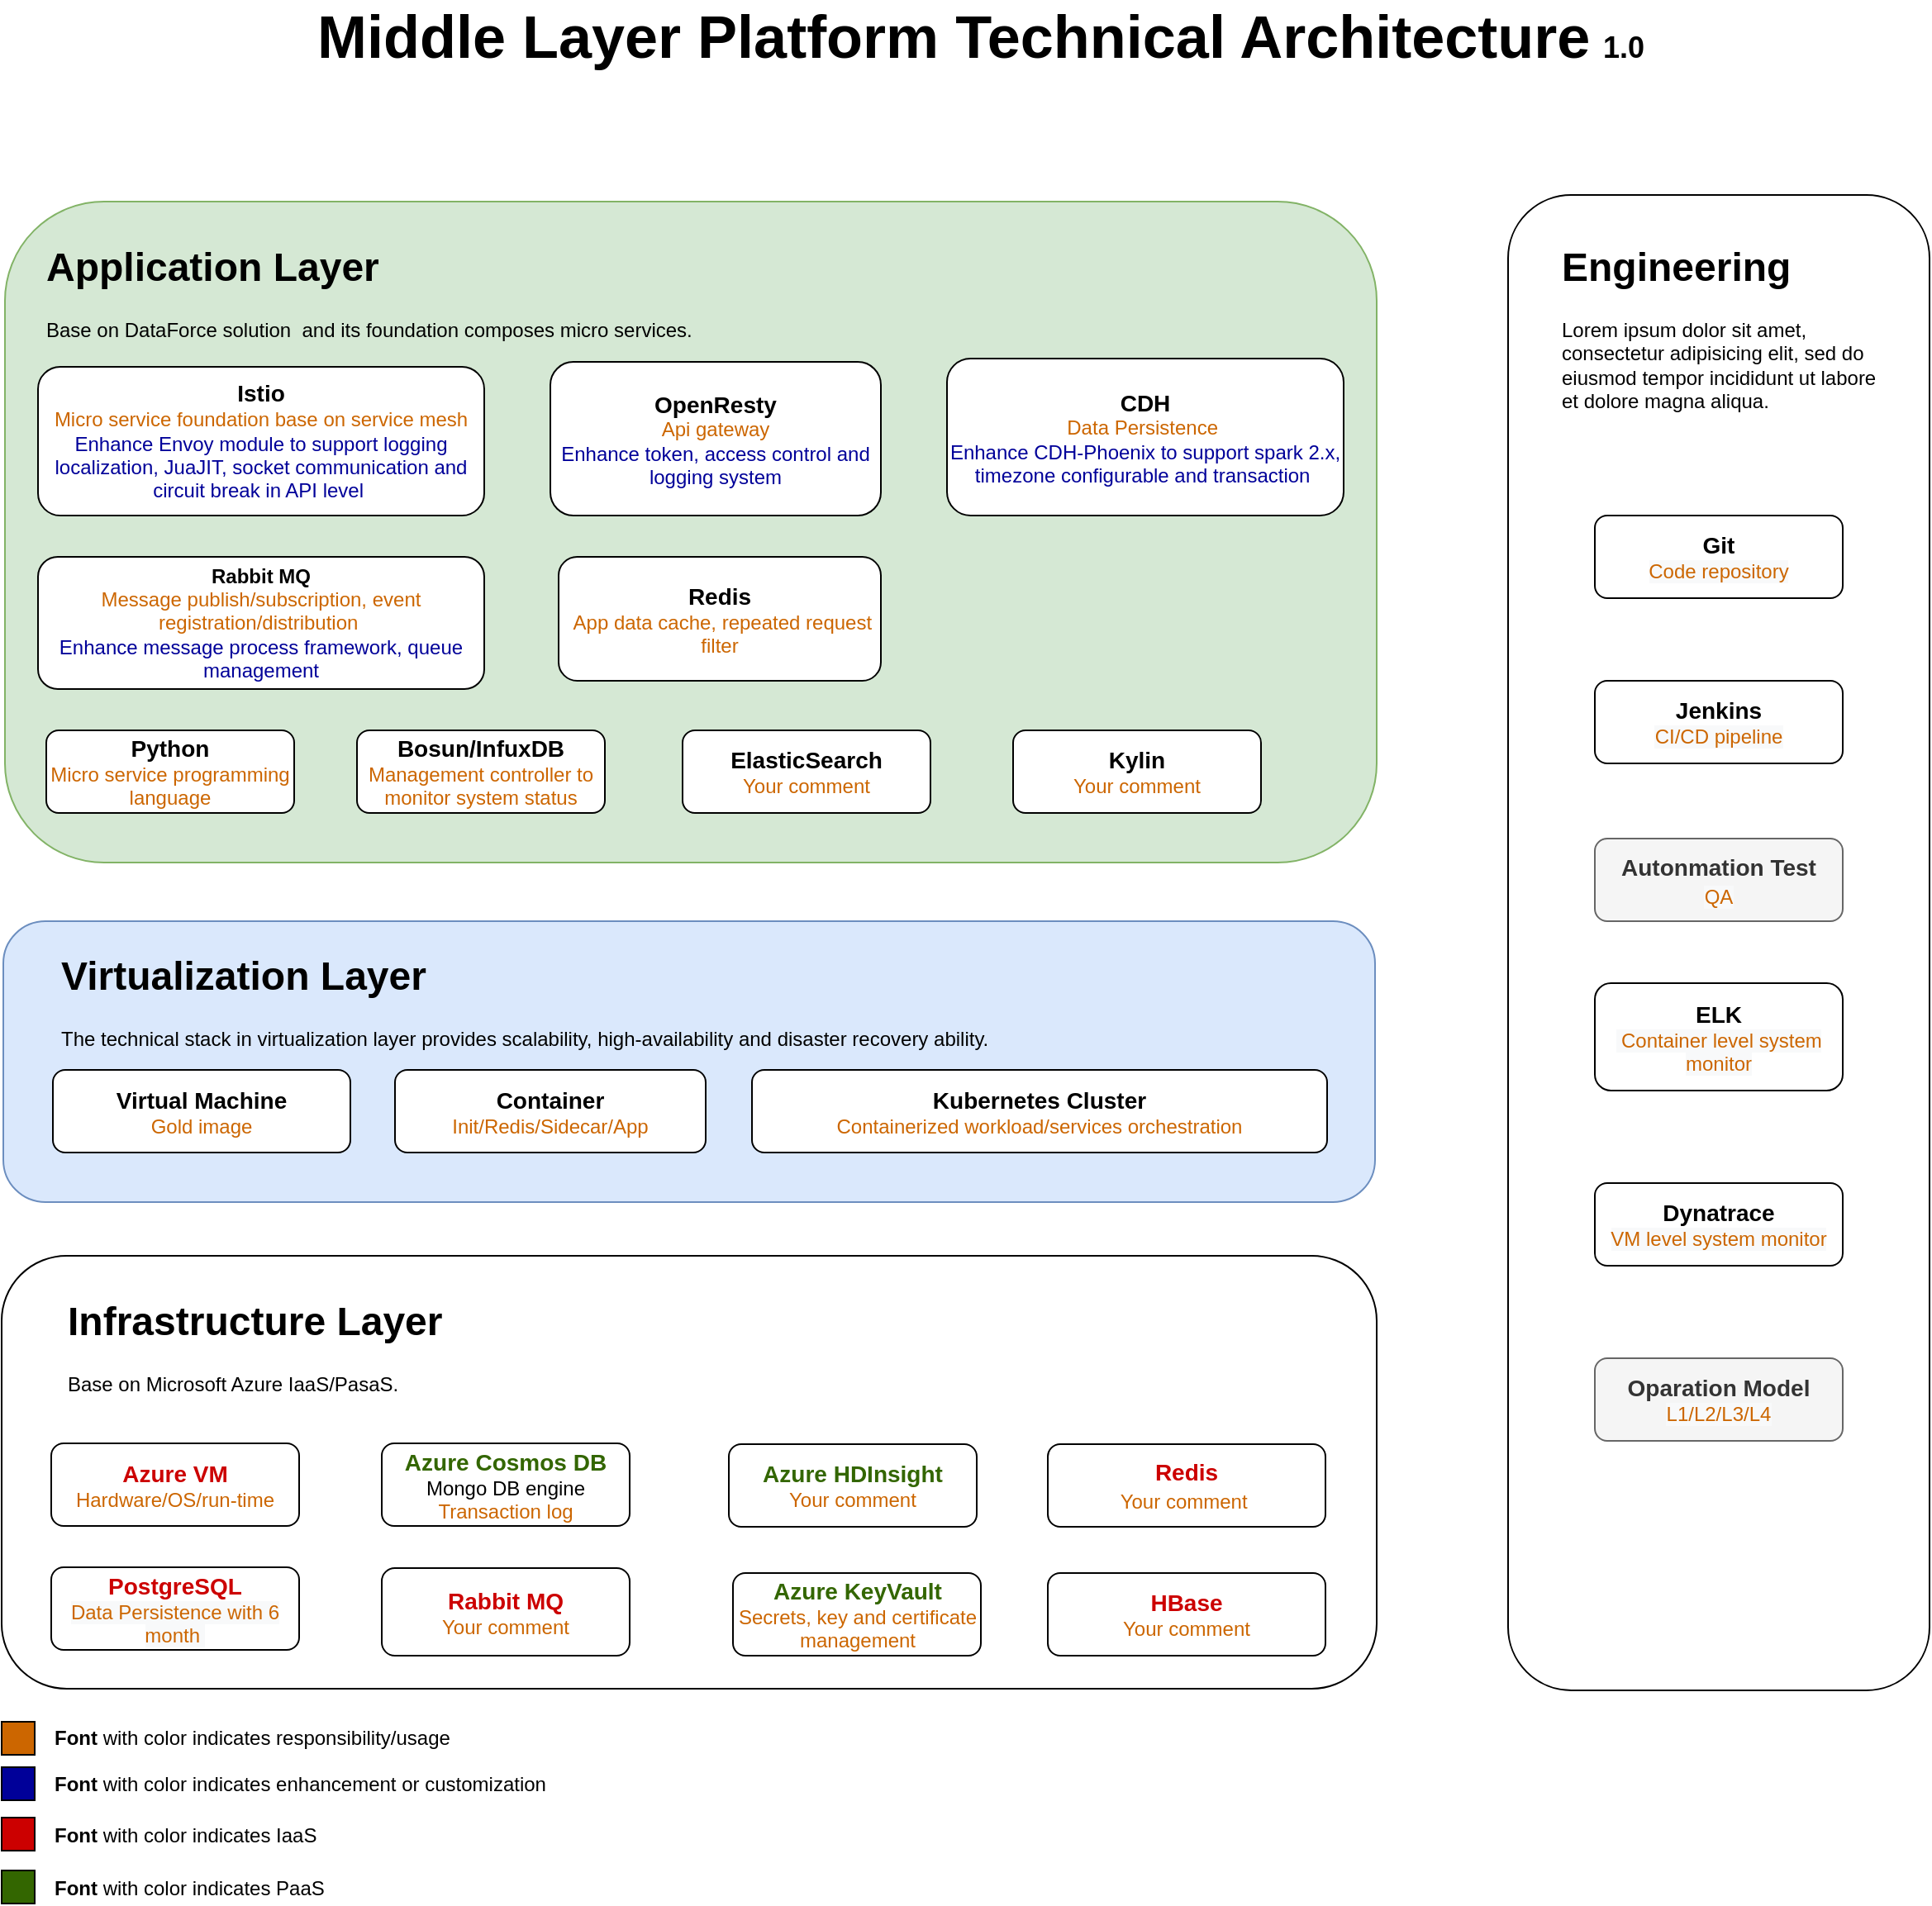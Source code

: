 <mxfile version="12.3.6" type="github" pages="1">
  <diagram id="yn5pNWhVfAMnaeWU7zpd" name="Page-1">
    <mxGraphModel dx="1133" dy="695" grid="1" gridSize="10" guides="1" tooltips="1" connect="1" arrows="1" fold="1" page="1" pageScale="1" pageWidth="827" pageHeight="1169" math="0" shadow="0">
      <root>
        <mxCell id="0"/>
        <mxCell id="1" parent="0"/>
        <mxCell id="L_p5e10sN1Be_Nf8V8Cr-1" value="" style="rounded=1;whiteSpace=wrap;html=1;fillColor=#d5e8d4;strokeColor=#82b366;" parent="1" vertex="1">
          <mxGeometry x="50" y="180" width="830" height="400" as="geometry"/>
        </mxCell>
        <mxCell id="L_p5e10sN1Be_Nf8V8Cr-2" value="&lt;h1&gt;Application Layer&lt;/h1&gt;&lt;p&gt;Base on DataForce solution&amp;nbsp; and its foundation composes micro services.&amp;nbsp;&lt;/p&gt;" style="text;html=1;strokeColor=none;fillColor=none;spacing=5;spacingTop=-20;whiteSpace=wrap;overflow=hidden;rounded=0;" parent="1" vertex="1">
          <mxGeometry x="70" y="200" width="430" height="100" as="geometry"/>
        </mxCell>
        <mxCell id="L_p5e10sN1Be_Nf8V8Cr-3" value="&lt;font style=&quot;font-size: 14px&quot;&gt;&lt;b&gt;Istio&lt;/b&gt;&lt;/font&gt;&lt;br&gt;&lt;font color=&quot;#cc6600&quot;&gt;Micro service foundation base on service mesh&lt;br&gt;&lt;/font&gt;&lt;font color=&quot;#000099&quot;&gt;Enhance Envoy module to support logging localization, JuaJIT, socket communication and circuit break in API level&amp;nbsp;&lt;/font&gt;" style="rounded=1;whiteSpace=wrap;html=1;" parent="1" vertex="1">
          <mxGeometry x="70" y="280" width="270" height="90" as="geometry"/>
        </mxCell>
        <mxCell id="L_p5e10sN1Be_Nf8V8Cr-4" value="&lt;b&gt;&lt;font style=&quot;font-size: 14px&quot;&gt;Bosun/InfuxDB&lt;br&gt;&lt;/font&gt;&lt;/b&gt;&lt;font color=&quot;#cc6600&quot;&gt;Management controller to monitor system status&lt;/font&gt;" style="rounded=1;whiteSpace=wrap;html=1;" parent="1" vertex="1">
          <mxGeometry x="263" y="500" width="150" height="50" as="geometry"/>
        </mxCell>
        <mxCell id="L_p5e10sN1Be_Nf8V8Cr-5" value="&lt;b&gt;&lt;font style=&quot;font-size: 14px&quot;&gt;OpenResty&lt;/font&gt;&lt;/b&gt;&lt;br&gt;&lt;font color=&quot;#cc6600&quot;&gt;Api gateway&lt;/font&gt;&lt;br&gt;&lt;font color=&quot;#000099&quot;&gt;Enhance token, access control and logging system&lt;/font&gt;" style="rounded=1;whiteSpace=wrap;html=1;" parent="1" vertex="1">
          <mxGeometry x="380" y="277" width="200" height="93" as="geometry"/>
        </mxCell>
        <mxCell id="L_p5e10sN1Be_Nf8V8Cr-6" value="&lt;b&gt;&lt;font style=&quot;font-size: 14px&quot;&gt;Kylin&lt;/font&gt;&lt;/b&gt;&lt;br&gt;&lt;font color=&quot;#cc6600&quot;&gt;Your comment&lt;/font&gt;" style="rounded=1;whiteSpace=wrap;html=1;" parent="1" vertex="1">
          <mxGeometry x="660" y="500" width="150" height="50" as="geometry"/>
        </mxCell>
        <mxCell id="L_p5e10sN1Be_Nf8V8Cr-7" value="" style="rounded=1;whiteSpace=wrap;html=1;fillColor=none;" parent="1" vertex="1">
          <mxGeometry x="959.5" y="176" width="255" height="905" as="geometry"/>
        </mxCell>
        <mxCell id="L_p5e10sN1Be_Nf8V8Cr-8" value="&lt;h1&gt;Engineering&lt;/h1&gt;&lt;p&gt;Lorem ipsum dolor sit amet, consectetur adipisicing elit, sed do eiusmod tempor incididunt ut labore et dolore magna aliqua.&lt;/p&gt;" style="text;html=1;strokeColor=none;fillColor=none;spacing=5;spacingTop=-20;whiteSpace=wrap;overflow=hidden;rounded=0;" parent="1" vertex="1">
          <mxGeometry x="987" y="200" width="200" height="120" as="geometry"/>
        </mxCell>
        <mxCell id="L_p5e10sN1Be_Nf8V8Cr-9" value="&lt;font style=&quot;font-size: 14px&quot;&gt;&lt;b&gt;ELK&lt;/b&gt;&lt;/font&gt;&lt;br&gt;&lt;span style=&quot;display: inline ; float: none ; background-color: rgb(248 , 249 , 250) ; color: rgb(204 , 102 , 0) ; font-family: &amp;#34;helvetica&amp;#34; ; font-size: 12px ; font-style: normal ; font-variant: normal ; font-weight: 400 ; letter-spacing: normal ; text-align: center ; text-decoration: none ; text-indent: 0px ; text-transform: none ; white-space: normal ; word-spacing: 0px&quot;&gt;&amp;nbsp;Container level system monitor&lt;/span&gt;" style="rounded=1;whiteSpace=wrap;html=1;fillColor=none;" parent="1" vertex="1">
          <mxGeometry x="1012" y="653" width="150" height="65" as="geometry"/>
        </mxCell>
        <mxCell id="L_p5e10sN1Be_Nf8V8Cr-10" value="&lt;font style=&quot;font-size: 14px&quot;&gt;&lt;b&gt;Dynatrace&lt;/b&gt;&lt;/font&gt;&lt;b&gt;&lt;/b&gt;&lt;br&gt;&lt;span style=&quot;display: inline ; float: none ; background-color: rgb(248 , 249 , 250) ; color: rgb(204 , 102 , 0) ; font-family: &amp;#34;helvetica&amp;#34; ; font-size: 12px ; font-style: normal ; font-variant: normal ; font-weight: 400 ; letter-spacing: normal ; text-align: center ; text-decoration: none ; text-indent: 0px ; text-transform: none ; white-space: normal ; word-spacing: 0px&quot;&gt;VM level system monitor&lt;/span&gt;" style="rounded=1;whiteSpace=wrap;html=1;fillColor=none;" parent="1" vertex="1">
          <mxGeometry x="1012" y="774" width="150" height="50" as="geometry"/>
        </mxCell>
        <mxCell id="L_p5e10sN1Be_Nf8V8Cr-11" value="" style="rounded=1;whiteSpace=wrap;html=1;fillColor=#dae8fc;strokeColor=#6c8ebf;" parent="1" vertex="1">
          <mxGeometry x="49" y="615.5" width="830" height="170" as="geometry"/>
        </mxCell>
        <mxCell id="L_p5e10sN1Be_Nf8V8Cr-12" value="" style="rounded=1;whiteSpace=wrap;html=1;fillColor=none;" parent="1" vertex="1">
          <mxGeometry x="48" y="818" width="832" height="262" as="geometry"/>
        </mxCell>
        <mxCell id="L_p5e10sN1Be_Nf8V8Cr-13" value="&lt;font style=&quot;font-size: 36px&quot;&gt;Middle Layer Platform Technical Architecture&lt;/font&gt;&lt;font&gt;&lt;font style=&quot;font-size: 28px&quot;&gt; &lt;/font&gt;&lt;font style=&quot;font-size: 18px&quot;&gt;1.0&lt;/font&gt;&lt;br&gt;&lt;/font&gt;" style="text;html=1;strokeColor=none;fillColor=none;align=center;verticalAlign=middle;whiteSpace=wrap;rounded=0;fontStyle=1" parent="1" vertex="1">
          <mxGeometry x="233" y="70" width="815" height="20" as="geometry"/>
        </mxCell>
        <mxCell id="XpRdO_wsKDuu55zvrnwc-1" value="&lt;h1&gt;Virtualization Layer&lt;/h1&gt;&lt;p&gt;The technical stack in virtualization layer provides&amp;nbsp;scalability, high-availability and disaster recovery ability.&lt;/p&gt;" style="text;html=1;strokeColor=none;fillColor=none;spacing=5;spacingTop=-20;whiteSpace=wrap;overflow=hidden;rounded=0;" parent="1" vertex="1">
          <mxGeometry x="79" y="628.5" width="610" height="77" as="geometry"/>
        </mxCell>
        <mxCell id="XpRdO_wsKDuu55zvrnwc-2" value="&lt;b&gt;&lt;font style=&quot;font-size: 14px&quot;&gt;Virtual Machine&lt;/font&gt;&lt;/b&gt;&lt;br&gt;&lt;font color=&quot;#cc6600&quot;&gt;Gold image&lt;/font&gt;" style="rounded=1;whiteSpace=wrap;html=1;" parent="1" vertex="1">
          <mxGeometry x="79" y="705.5" width="180" height="50" as="geometry"/>
        </mxCell>
        <mxCell id="XpRdO_wsKDuu55zvrnwc-3" value="&lt;h1&gt;Infrastructure Layer&lt;/h1&gt;&lt;p&gt;Base on Microsoft Azure IaaS/PasaS.&lt;/p&gt;" style="text;html=1;strokeColor=none;fillColor=none;spacing=5;spacingTop=-20;whiteSpace=wrap;overflow=hidden;rounded=0;" parent="1" vertex="1">
          <mxGeometry x="83" y="837.5" width="450" height="90" as="geometry"/>
        </mxCell>
        <mxCell id="XpRdO_wsKDuu55zvrnwc-4" value="&lt;font color=&quot;#cc0000&quot; style=&quot;font-size: 14px&quot;&gt;&lt;b&gt;Azure VM&lt;/b&gt;&lt;/font&gt;&lt;br&gt;&lt;font color=&quot;#cc6600&quot;&gt;Hardware/OS/run-time&lt;/font&gt;" style="rounded=1;whiteSpace=wrap;html=1;fillColor=none;" parent="1" vertex="1">
          <mxGeometry x="78" y="931.5" width="150" height="50" as="geometry"/>
        </mxCell>
        <mxCell id="XpRdO_wsKDuu55zvrnwc-5" value="&lt;font color=&quot;#336600&quot; style=&quot;font-size: 14px&quot;&gt;&lt;b&gt;Azure Cosmos DB&lt;/b&gt;&lt;/font&gt;&lt;br&gt;Mongo DB engine&lt;br&gt;&lt;font color=&quot;#cc6600&quot;&gt;Transaction log&lt;/font&gt;" style="rounded=1;whiteSpace=wrap;html=1;fillColor=none;" parent="1" vertex="1">
          <mxGeometry x="278" y="931.5" width="150" height="50" as="geometry"/>
        </mxCell>
        <mxCell id="XpRdO_wsKDuu55zvrnwc-6" value="&lt;font color=&quot;#336600&quot; style=&quot;font-size: 14px&quot;&gt;&lt;b&gt;Azure HDInsight&lt;/b&gt;&lt;/font&gt;&lt;br&gt;&lt;span style=&quot;text-align: center ; color: rgb(204 , 102 , 0) ; text-transform: none ; text-indent: 0px ; letter-spacing: normal ; font-family: &amp;#34;helvetica&amp;#34; ; font-size: 12px ; font-style: normal ; font-variant: normal ; font-weight: 400 ; text-decoration: none ; word-spacing: 0px ; display: inline ; white-space: normal ; float: none&quot;&gt;Your comment&lt;/span&gt;" style="rounded=1;whiteSpace=wrap;html=1;fillColor=none;" parent="1" vertex="1">
          <mxGeometry x="488" y="932" width="150" height="50" as="geometry"/>
        </mxCell>
        <mxCell id="XpRdO_wsKDuu55zvrnwc-7" value="&lt;b&gt;&lt;font color=&quot;#336600&quot; style=&quot;font-size: 14px&quot;&gt;Azure KeyVault&lt;/font&gt;&lt;/b&gt;&lt;br&gt;&lt;font color=&quot;#cc6600&quot;&gt;Secrets, key and certificate management&lt;/font&gt;" style="rounded=1;whiteSpace=wrap;html=1;fillColor=none;" parent="1" vertex="1">
          <mxGeometry x="490.5" y="1010" width="150" height="50" as="geometry"/>
        </mxCell>
        <mxCell id="TPeiZu6uO6-FCYARMxgd-2" value="&lt;font style=&quot;font-size: 14px&quot;&gt;&lt;b&gt;Container&lt;/b&gt;&lt;/font&gt;&lt;br&gt;&lt;font color=&quot;#cc6600&quot;&gt;Init/Redis/Sidecar/App&lt;/font&gt;" style="rounded=1;whiteSpace=wrap;html=1;" parent="1" vertex="1">
          <mxGeometry x="286" y="705.5" width="188" height="50" as="geometry"/>
        </mxCell>
        <mxCell id="TPeiZu6uO6-FCYARMxgd-3" value="&lt;font color=&quot;#cc0000&quot; style=&quot;font-size: 14px&quot;&gt;&lt;b&gt;Redis&lt;br&gt;&lt;/b&gt;&lt;/font&gt;&lt;font style=&quot;font-size: 14px&quot;&gt;&lt;font color=&quot;#cc6600&quot; style=&quot;color: rgb(204 , 102 , 0) ; font-family: &amp;#34;helvetica&amp;#34; ; font-size: 12px ; font-style: normal ; font-variant: normal ; font-weight: 400 ; letter-spacing: normal ; text-align: center ; text-decoration: none ; text-indent: 0px ; text-transform: none ; white-space: normal ; word-spacing: 0px&quot;&gt;Your comment&lt;/font&gt;&lt;/font&gt;&amp;nbsp;&lt;b&gt;&lt;/b&gt;" style="rounded=1;whiteSpace=wrap;html=1;fillColor=none;" parent="1" vertex="1">
          <mxGeometry x="681" y="932" width="168" height="50" as="geometry"/>
        </mxCell>
        <mxCell id="TPeiZu6uO6-FCYARMxgd-4" value="&lt;font color=&quot;#cc0000&quot; style=&quot;font-size: 14px&quot;&gt;&lt;b&gt;PostgreSQL&lt;/b&gt;&lt;/font&gt;&lt;br&gt;&lt;span style=&quot;text-align: center ; color: rgb(204 , 102 , 0) ; text-transform: none ; text-indent: 0px ; letter-spacing: normal ; font-family: &amp;#34;helvetica&amp;#34; ; font-size: 12px ; font-variant: normal ; word-spacing: 0px ; display: inline ; white-space: normal ; float: none&quot;&gt;&lt;span style=&quot;display: inline ; float: none ; background-color: rgb(248 , 249 , 250) ; color: rgb(204 , 102 , 0) ; font-family: &amp;#34;helvetica&amp;#34; ; font-size: 12px ; font-style: normal ; font-variant: normal ; font-weight: 400 ; letter-spacing: normal ; text-align: center ; text-decoration: none ; text-indent: 0px ; text-transform: none ; white-space: normal ; word-spacing: 0px&quot;&gt;Data Persistence with 6 month&amp;nbsp;&lt;/span&gt;&lt;/span&gt;" style="rounded=1;whiteSpace=wrap;html=1;fillColor=none;" parent="1" vertex="1">
          <mxGeometry x="78" y="1006.5" width="150" height="50" as="geometry"/>
        </mxCell>
        <mxCell id="TPeiZu6uO6-FCYARMxgd-5" value="&lt;b&gt;&lt;font color=&quot;#cc0000&quot; style=&quot;font-size: 14px&quot;&gt;Rabbit MQ&lt;br&gt;&lt;/font&gt;&lt;/b&gt;&lt;span style=&quot;text-align: center ; color: rgb(204 , 102 , 0) ; text-transform: none ; text-indent: 0px ; letter-spacing: normal ; font-family: &amp;#34;helvetica&amp;#34; ; font-size: 12px ; font-style: normal ; font-variant: normal ; font-weight: 400 ; text-decoration: none ; word-spacing: 0px ; display: inline ; white-space: normal ; float: none&quot;&gt;Your comment&lt;/span&gt;" style="rounded=1;whiteSpace=wrap;html=1;fillColor=none;" parent="1" vertex="1">
          <mxGeometry x="278" y="1007" width="150" height="53" as="geometry"/>
        </mxCell>
        <mxCell id="TPeiZu6uO6-FCYARMxgd-6" value="&lt;b&gt;&lt;font style=&quot;font-size: 14px&quot;&gt;Kubernetes Cluster&lt;/font&gt;&lt;/b&gt;&lt;br&gt;&lt;font color=&quot;#cc6600&quot;&gt;Containerized workload/services orchestration&lt;/font&gt;" style="rounded=1;whiteSpace=wrap;html=1;" parent="1" vertex="1">
          <mxGeometry x="502" y="705.5" width="348" height="50" as="geometry"/>
        </mxCell>
        <mxCell id="TPeiZu6uO6-FCYARMxgd-10" value="&lt;b&gt;&lt;font style=&quot;font-size: 14px&quot;&gt;Python&lt;/font&gt;&lt;/b&gt;&lt;br&gt;&lt;font color=&quot;#cc6600&quot;&gt;Micro service programming language&lt;/font&gt;" style="rounded=1;whiteSpace=wrap;html=1;" parent="1" vertex="1">
          <mxGeometry x="75" y="500" width="150" height="50" as="geometry"/>
        </mxCell>
        <mxCell id="TPeiZu6uO6-FCYARMxgd-11" value="&lt;b&gt;&lt;font style=&quot;font-size: 14px&quot;&gt;ElasticSearch&lt;/font&gt;&lt;/b&gt;&lt;br&gt;&lt;font color=&quot;#cc6600&quot;&gt;Your comment&lt;/font&gt;" style="rounded=1;whiteSpace=wrap;html=1;" parent="1" vertex="1">
          <mxGeometry x="460" y="500" width="150" height="50" as="geometry"/>
        </mxCell>
        <mxCell id="TPeiZu6uO6-FCYARMxgd-12" value="&lt;font style=&quot;font-size: 14px&quot;&gt;&lt;b&gt;CDH&lt;/b&gt;&lt;/font&gt;&lt;br&gt;&lt;font color=&quot;#cc6600&quot;&gt;Data Persistence&amp;nbsp;&lt;/font&gt;&lt;br&gt;&lt;font color=&quot;#000099&quot;&gt;Enhance CDH-Phoenix to support spark 2.x, timezone configurable and transaction&lt;/font&gt;&amp;nbsp;" style="rounded=1;whiteSpace=wrap;html=1;" parent="1" vertex="1">
          <mxGeometry x="620" y="275" width="240" height="95" as="geometry"/>
        </mxCell>
        <mxCell id="TPeiZu6uO6-FCYARMxgd-15" value="" style="rounded=0;whiteSpace=wrap;html=1;fillColor=#CC6600;" parent="1" vertex="1">
          <mxGeometry x="48" y="1100" width="20" height="20" as="geometry"/>
        </mxCell>
        <mxCell id="TPeiZu6uO6-FCYARMxgd-16" value="" style="rounded=0;whiteSpace=wrap;html=1;fillColor=#000099;" parent="1" vertex="1">
          <mxGeometry x="48" y="1127.5" width="20" height="20" as="geometry"/>
        </mxCell>
        <mxCell id="TPeiZu6uO6-FCYARMxgd-18" value="&lt;b&gt;Font &lt;/b&gt;with color indicates responsibility/usage" style="text;html=1;strokeColor=none;fillColor=none;align=left;verticalAlign=middle;whiteSpace=wrap;rounded=0;" parent="1" vertex="1">
          <mxGeometry x="78" y="1100" width="270" height="20" as="geometry"/>
        </mxCell>
        <mxCell id="TPeiZu6uO6-FCYARMxgd-19" value="&lt;b&gt;Font&lt;/b&gt; with color indicates enhancement or customization" style="text;html=1;strokeColor=none;fillColor=none;align=left;verticalAlign=middle;whiteSpace=wrap;rounded=0;" parent="1" vertex="1">
          <mxGeometry x="78" y="1128" width="305" height="20" as="geometry"/>
        </mxCell>
        <mxCell id="nO3LAVPIE8S7qI5vrqDk-2" value="&lt;b&gt;&lt;font style=&quot;font-size: 14px&quot;&gt;Redis&lt;/font&gt;&lt;/b&gt;&lt;br&gt;&amp;nbsp;&lt;font color=&quot;#cc6600&quot;&gt;App data cache, repeated request filter&lt;/font&gt;" style="rounded=1;whiteSpace=wrap;html=1;" parent="1" vertex="1">
          <mxGeometry x="385" y="395" width="195" height="75" as="geometry"/>
        </mxCell>
        <mxCell id="nO3LAVPIE8S7qI5vrqDk-3" value="&lt;b&gt;Rabbit MQ&lt;/b&gt;&lt;br&gt;&lt;font color=&quot;#cc6600&quot;&gt;Message publish/subscription, event registration/distribution&amp;nbsp;&lt;/font&gt;&lt;br&gt;&lt;font color=&quot;#000099&quot;&gt;Enhance message process framework, queue management&lt;/font&gt;" style="rounded=1;whiteSpace=wrap;html=1;" parent="1" vertex="1">
          <mxGeometry x="70" y="395" width="270" height="80" as="geometry"/>
        </mxCell>
        <mxCell id="nO3LAVPIE8S7qI5vrqDk-4" value="&lt;font color=&quot;#cc0000&quot; style=&quot;font-size: 14px&quot;&gt;&lt;b&gt;HBase&lt;/b&gt;&lt;/font&gt;&lt;br&gt;&lt;span style=&quot;text-align: center ; color: rgb(204 , 102 , 0) ; text-transform: none ; text-indent: 0px ; letter-spacing: normal ; font-family: &amp;#34;helvetica&amp;#34; ; font-size: 12px ; font-style: normal ; font-variant: normal ; font-weight: 400 ; text-decoration: none ; word-spacing: 0px ; display: inline ; white-space: normal ; float: none&quot;&gt;Your comment&lt;/span&gt;" style="rounded=1;whiteSpace=wrap;html=1;fillColor=none;" parent="1" vertex="1">
          <mxGeometry x="681" y="1010" width="168" height="50" as="geometry"/>
        </mxCell>
        <mxCell id="nO3LAVPIE8S7qI5vrqDk-5" value="" style="rounded=0;whiteSpace=wrap;html=1;fillColor=#CC0000;" parent="1" vertex="1">
          <mxGeometry x="48" y="1158" width="20" height="20" as="geometry"/>
        </mxCell>
        <mxCell id="nO3LAVPIE8S7qI5vrqDk-6" value="&lt;b&gt;Font&lt;/b&gt; with color indicates IaaS" style="text;html=1;strokeColor=none;fillColor=none;align=left;verticalAlign=middle;whiteSpace=wrap;rounded=0;" parent="1" vertex="1">
          <mxGeometry x="78" y="1158.5" width="305" height="20" as="geometry"/>
        </mxCell>
        <mxCell id="nO3LAVPIE8S7qI5vrqDk-9" value="" style="rounded=0;whiteSpace=wrap;html=1;fillColor=#336600;" parent="1" vertex="1">
          <mxGeometry x="48" y="1190" width="20" height="20" as="geometry"/>
        </mxCell>
        <mxCell id="nO3LAVPIE8S7qI5vrqDk-10" value="&lt;b&gt;Font&lt;/b&gt; with color indicates PaaS" style="text;html=1;strokeColor=none;fillColor=none;align=left;verticalAlign=middle;whiteSpace=wrap;rounded=0;" parent="1" vertex="1">
          <mxGeometry x="78" y="1190.5" width="305" height="20" as="geometry"/>
        </mxCell>
        <mxCell id="nO3LAVPIE8S7qI5vrqDk-11" value="&lt;b&gt;&lt;font style=&quot;font-size: 14px&quot;&gt;Git&lt;/font&gt;&lt;/b&gt;&lt;br&gt;&lt;span style=&quot;display: inline ; float: none ; background-color: rgb(248 , 249 , 250) ; color: rgb(204 , 102 , 0) ; font-family: &amp;#34;helvetica&amp;#34; ; font-size: 12px ; font-style: normal ; font-variant: normal ; font-weight: 400 ; letter-spacing: normal ; text-align: center ; text-decoration: none ; text-indent: 0px ; text-transform: none ; white-space: normal ; word-spacing: 0px&quot;&gt;Code repository&lt;/span&gt;" style="rounded=1;whiteSpace=wrap;html=1;fillColor=none;" parent="1" vertex="1">
          <mxGeometry x="1012" y="370" width="150" height="50" as="geometry"/>
        </mxCell>
        <mxCell id="nO3LAVPIE8S7qI5vrqDk-12" value="&lt;b&gt;&lt;font style=&quot;font-size: 14px&quot;&gt;Jenkins&lt;/font&gt;&lt;/b&gt;&lt;br&gt;&lt;span style=&quot;display: inline ; float: none ; background-color: rgb(248 , 249 , 250) ; color: rgb(204 , 102 , 0) ; font-family: &amp;#34;helvetica&amp;#34; ; font-size: 12px ; font-style: normal ; font-variant: normal ; font-weight: 400 ; letter-spacing: normal ; text-align: center ; text-decoration: none ; text-indent: 0px ; text-transform: none ; white-space: normal ; word-spacing: 0px&quot;&gt;CI/CD pipeline&lt;/span&gt;" style="rounded=1;whiteSpace=wrap;html=1;fillColor=none;" parent="1" vertex="1">
          <mxGeometry x="1012" y="470" width="150" height="50" as="geometry"/>
        </mxCell>
        <mxCell id="nO3LAVPIE8S7qI5vrqDk-13" value="&lt;font style=&quot;font-size: 14px&quot;&gt;&lt;b&gt;Oparation Model&lt;/b&gt;&lt;/font&gt;&lt;br&gt;&lt;span style=&quot;text-align: center ; color: rgb(204 , 102 , 0) ; text-transform: none ; text-indent: 0px ; letter-spacing: normal ; font-style: normal ; font-variant: normal ; font-weight: 400 ; text-decoration: none ; word-spacing: 0px ; display: inline ; white-space: normal ; float: none ; background-color: rgb(248 , 249 , 250)&quot;&gt;L1/L2/L3/L4&lt;/span&gt;" style="rounded=1;whiteSpace=wrap;html=1;fillColor=#f5f5f5;strokeColor=#666666;fontColor=#333333;" parent="1" vertex="1">
          <mxGeometry x="1012" y="880" width="150" height="50" as="geometry"/>
        </mxCell>
        <mxCell id="0_bIbN4hMuFjVFF1c_IJ-1" value="&lt;font style=&quot;font-size: 14px&quot;&gt;&lt;b&gt;Autonmation Test&lt;br&gt;&lt;/b&gt;&lt;span style=&quot;display: inline ; float: none ; background-color: rgb(248 , 249 , 250) ; color: rgb(204 , 102 , 0) ; font-family: &amp;#34;helvetica&amp;#34; ; font-size: 12px ; font-style: normal ; font-variant: normal ; font-weight: 400 ; letter-spacing: normal ; text-align: center ; text-decoration: none ; text-indent: 0px ; text-transform: none ; white-space: normal ; word-spacing: 0px&quot;&gt;QA&lt;/span&gt;&lt;br&gt;&lt;/font&gt;" style="rounded=1;whiteSpace=wrap;html=1;fillColor=#f5f5f5;strokeColor=#666666;fontColor=#333333;" parent="1" vertex="1">
          <mxGeometry x="1012" y="565.5" width="150" height="50" as="geometry"/>
        </mxCell>
      </root>
    </mxGraphModel>
  </diagram>
</mxfile>
